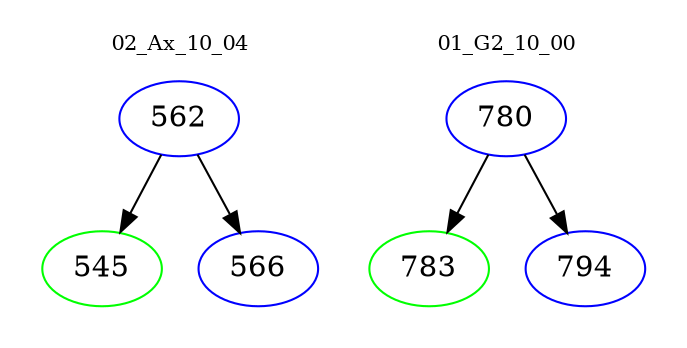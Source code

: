 digraph{
subgraph cluster_0 {
color = white
label = "02_Ax_10_04";
fontsize=10;
T0_562 [label="562", color="blue"]
T0_562 -> T0_545 [color="black"]
T0_545 [label="545", color="green"]
T0_562 -> T0_566 [color="black"]
T0_566 [label="566", color="blue"]
}
subgraph cluster_1 {
color = white
label = "01_G2_10_00";
fontsize=10;
T1_780 [label="780", color="blue"]
T1_780 -> T1_783 [color="black"]
T1_783 [label="783", color="green"]
T1_780 -> T1_794 [color="black"]
T1_794 [label="794", color="blue"]
}
}

